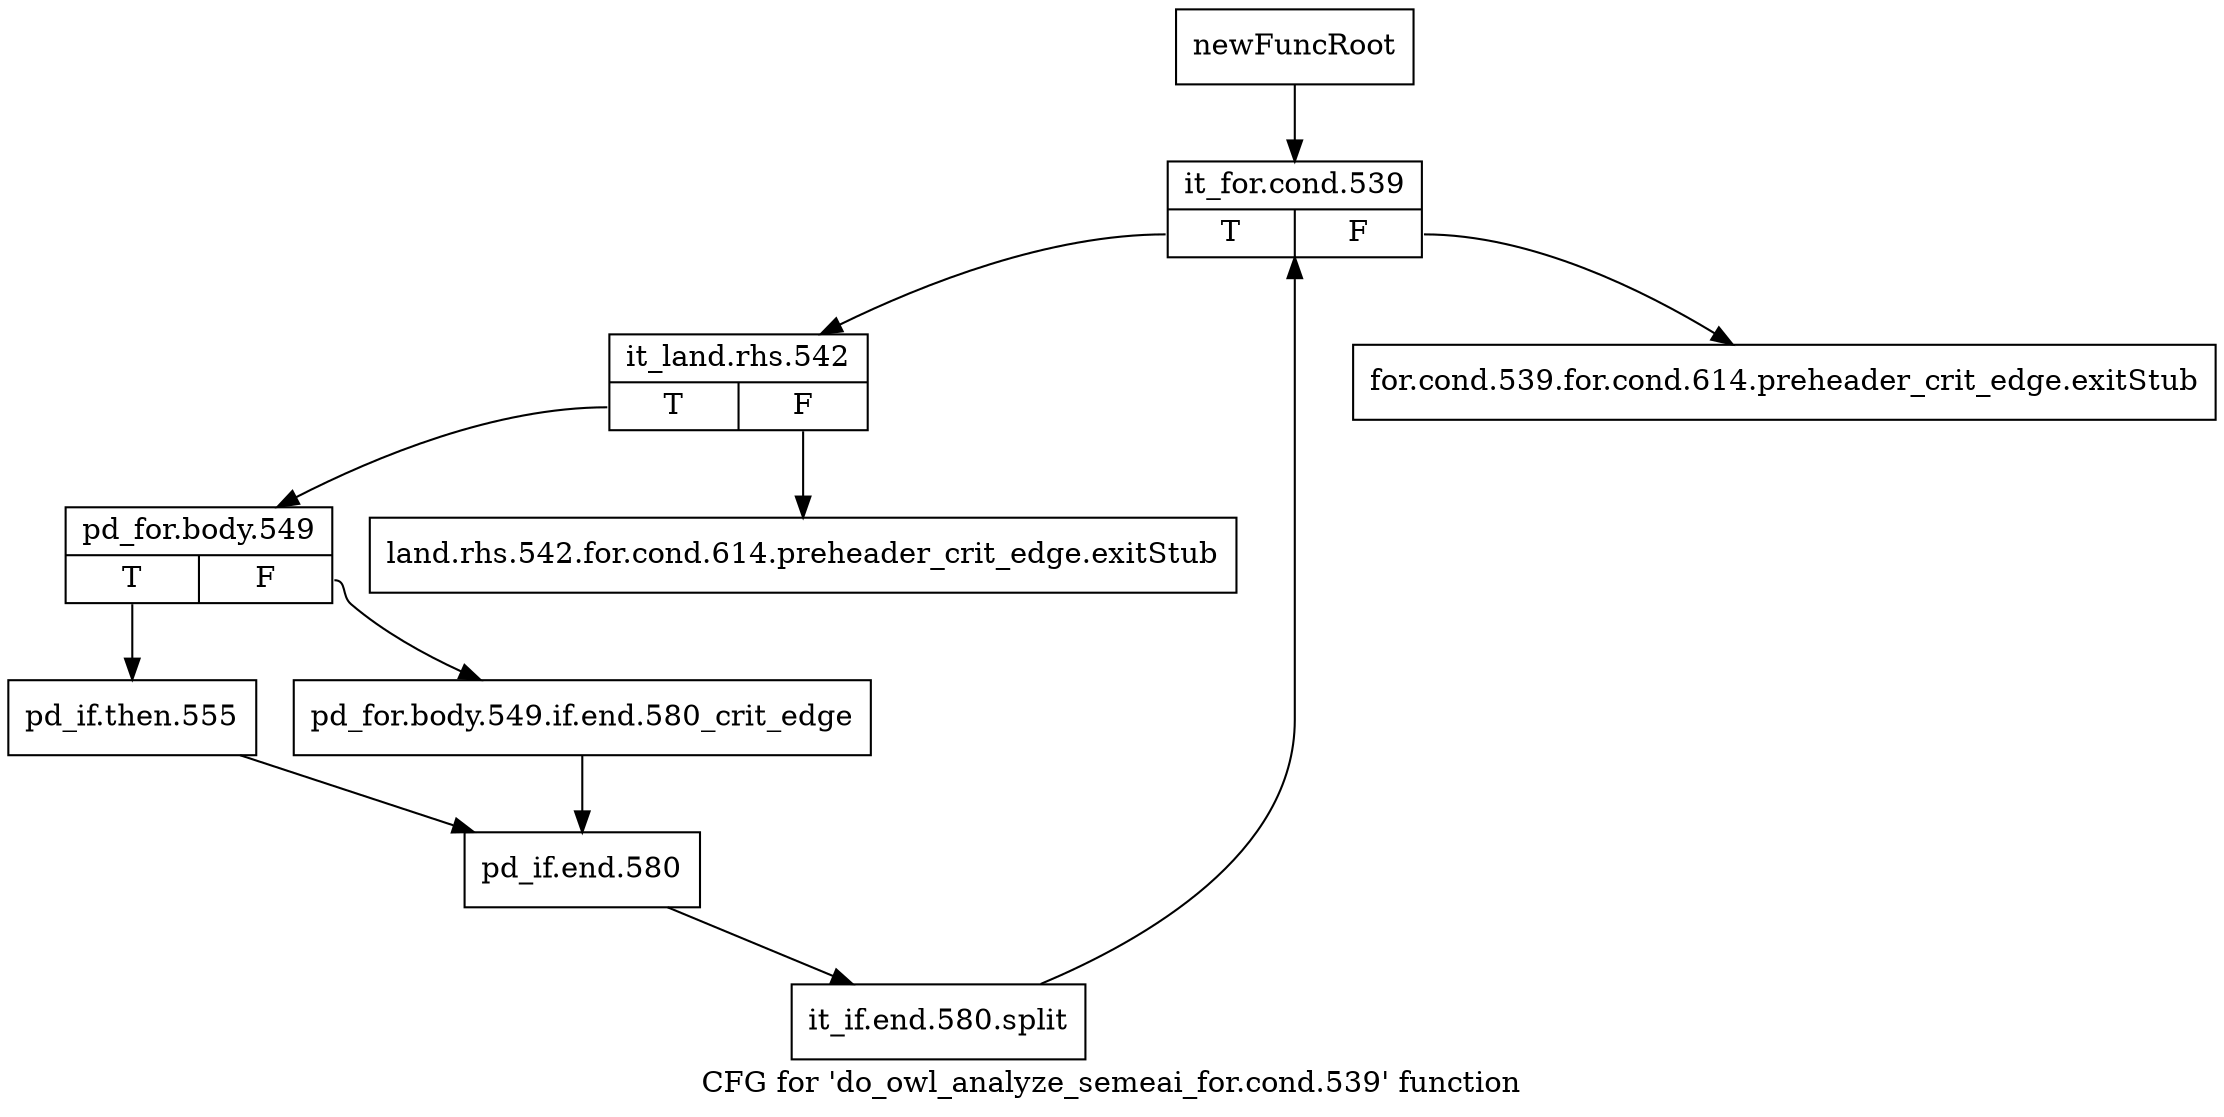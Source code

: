 digraph "CFG for 'do_owl_analyze_semeai_for.cond.539' function" {
	label="CFG for 'do_owl_analyze_semeai_for.cond.539' function";

	Node0x417b060 [shape=record,label="{newFuncRoot}"];
	Node0x417b060 -> Node0x417b150;
	Node0x417b0b0 [shape=record,label="{for.cond.539.for.cond.614.preheader_crit_edge.exitStub}"];
	Node0x417b100 [shape=record,label="{land.rhs.542.for.cond.614.preheader_crit_edge.exitStub}"];
	Node0x417b150 [shape=record,label="{it_for.cond.539|{<s0>T|<s1>F}}"];
	Node0x417b150:s0 -> Node0x417b1a0;
	Node0x417b150:s1 -> Node0x417b0b0;
	Node0x417b1a0 [shape=record,label="{it_land.rhs.542|{<s0>T|<s1>F}}"];
	Node0x417b1a0:s0 -> Node0x417b1f0;
	Node0x417b1a0:s1 -> Node0x417b100;
	Node0x417b1f0 [shape=record,label="{pd_for.body.549|{<s0>T|<s1>F}}"];
	Node0x417b1f0:s0 -> Node0x417b290;
	Node0x417b1f0:s1 -> Node0x417b240;
	Node0x417b240 [shape=record,label="{pd_for.body.549.if.end.580_crit_edge}"];
	Node0x417b240 -> Node0x417b2e0;
	Node0x417b290 [shape=record,label="{pd_if.then.555}"];
	Node0x417b290 -> Node0x417b2e0;
	Node0x417b2e0 [shape=record,label="{pd_if.end.580}"];
	Node0x417b2e0 -> Node0x50219a0;
	Node0x50219a0 [shape=record,label="{it_if.end.580.split}"];
	Node0x50219a0 -> Node0x417b150;
}
